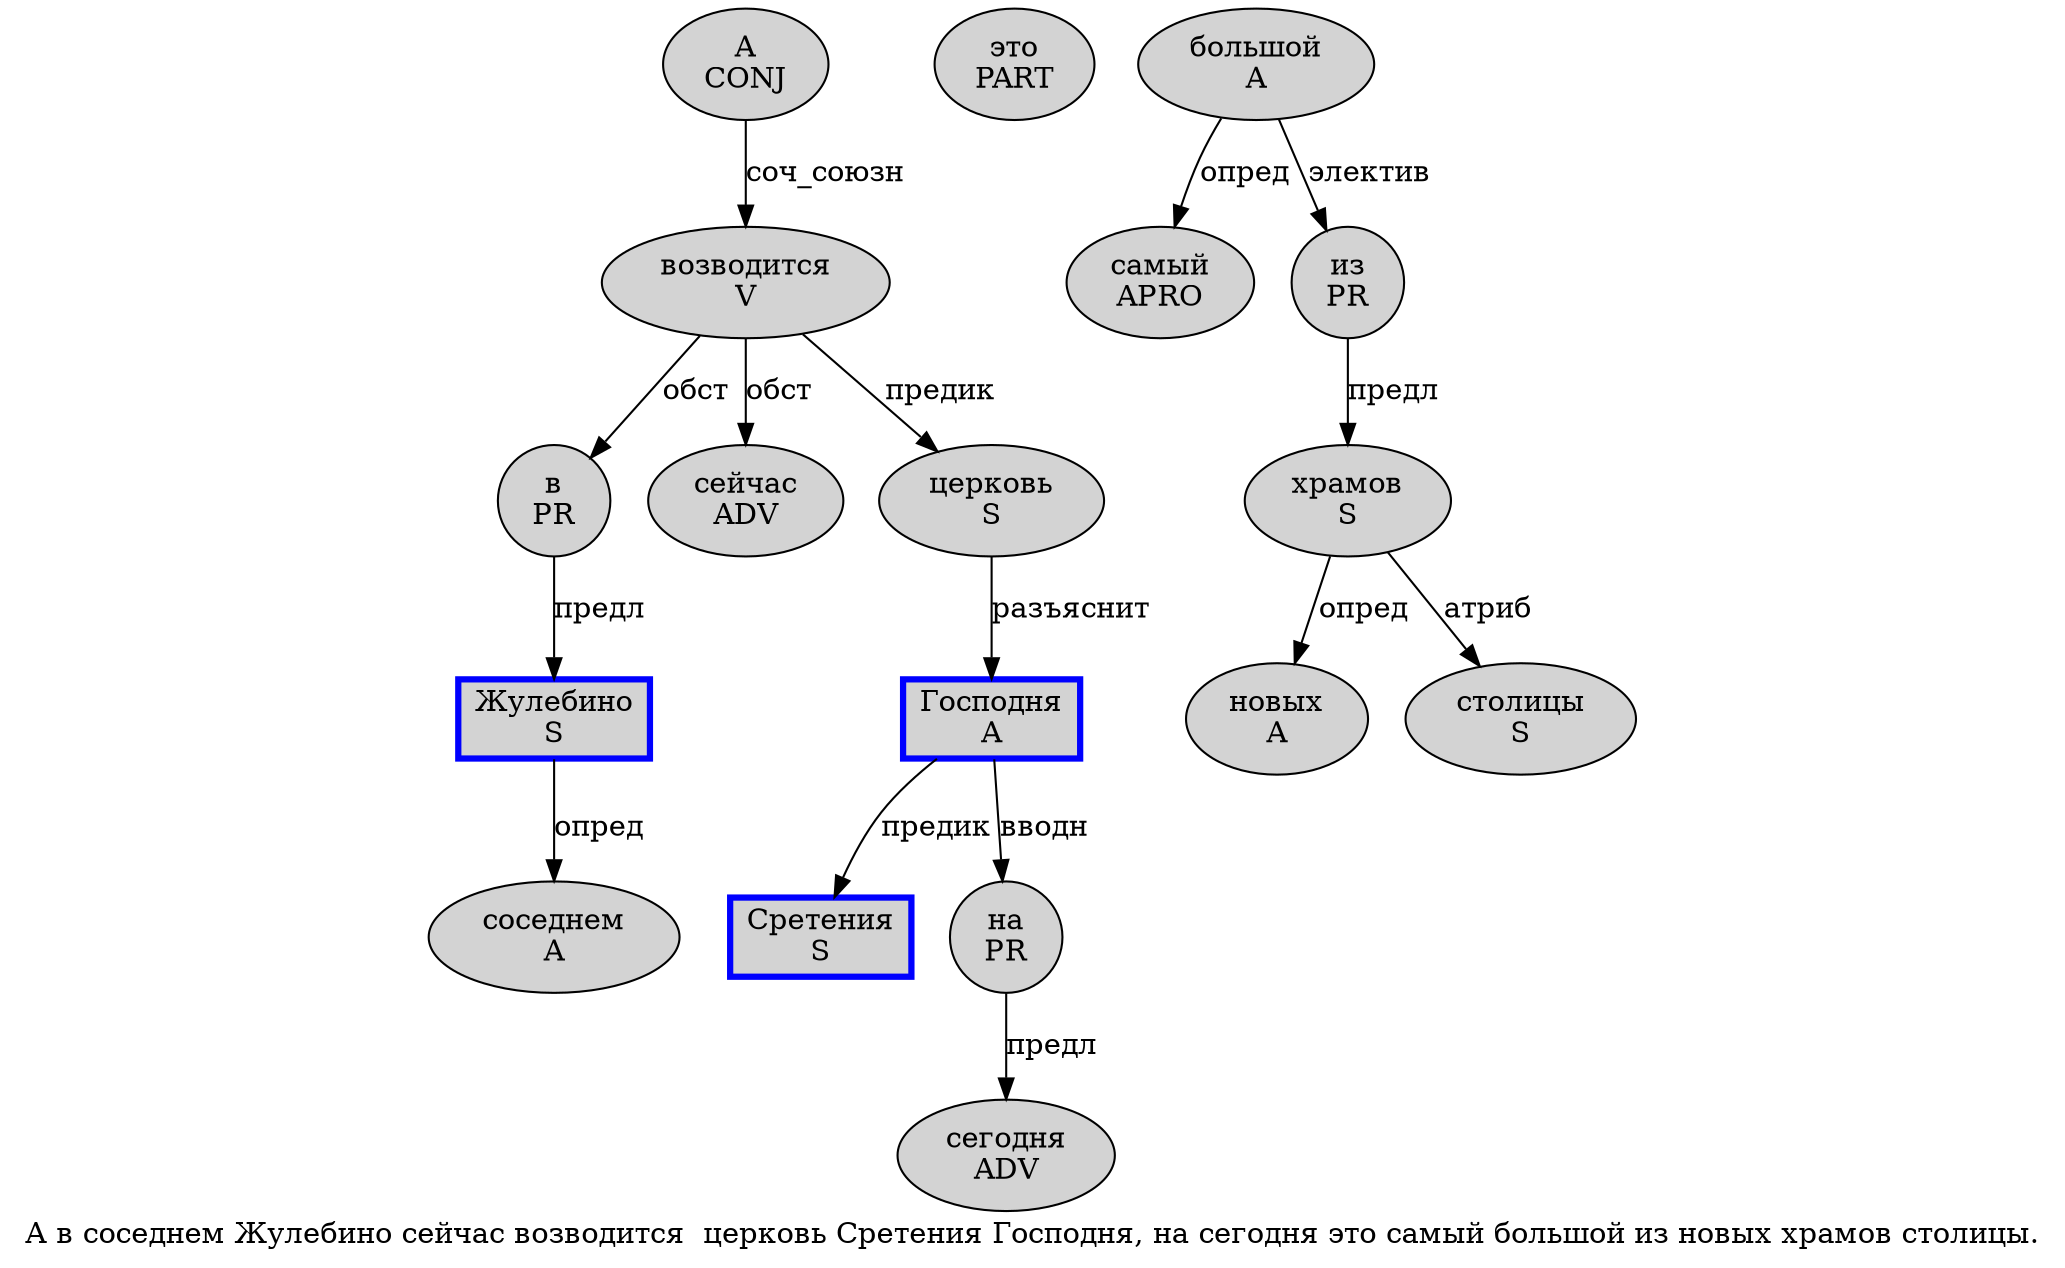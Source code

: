digraph SENTENCE_149 {
	graph [label="А в соседнем Жулебино сейчас возводится  церковь Сретения Господня, на сегодня это самый большой из новых храмов столицы."]
	node [style=filled]
		0 [label="А
CONJ" color="" fillcolor=lightgray penwidth=1 shape=ellipse]
		1 [label="в
PR" color="" fillcolor=lightgray penwidth=1 shape=ellipse]
		2 [label="соседнем
A" color="" fillcolor=lightgray penwidth=1 shape=ellipse]
		3 [label="Жулебино
S" color=blue fillcolor=lightgray penwidth=3 shape=box]
		4 [label="сейчас
ADV" color="" fillcolor=lightgray penwidth=1 shape=ellipse]
		5 [label="возводится
V" color="" fillcolor=lightgray penwidth=1 shape=ellipse]
		6 [label="церковь
S" color="" fillcolor=lightgray penwidth=1 shape=ellipse]
		7 [label="Сретения
S" color=blue fillcolor=lightgray penwidth=3 shape=box]
		8 [label="Господня
A" color=blue fillcolor=lightgray penwidth=3 shape=box]
		10 [label="на
PR" color="" fillcolor=lightgray penwidth=1 shape=ellipse]
		11 [label="сегодня
ADV" color="" fillcolor=lightgray penwidth=1 shape=ellipse]
		12 [label="это
PART" color="" fillcolor=lightgray penwidth=1 shape=ellipse]
		13 [label="самый
APRO" color="" fillcolor=lightgray penwidth=1 shape=ellipse]
		14 [label="большой
A" color="" fillcolor=lightgray penwidth=1 shape=ellipse]
		15 [label="из
PR" color="" fillcolor=lightgray penwidth=1 shape=ellipse]
		16 [label="новых
A" color="" fillcolor=lightgray penwidth=1 shape=ellipse]
		17 [label="храмов
S" color="" fillcolor=lightgray penwidth=1 shape=ellipse]
		18 [label="столицы
S" color="" fillcolor=lightgray penwidth=1 shape=ellipse]
			14 -> 13 [label="опред"]
			14 -> 15 [label="электив"]
			17 -> 16 [label="опред"]
			17 -> 18 [label="атриб"]
			3 -> 2 [label="опред"]
			5 -> 1 [label="обст"]
			5 -> 4 [label="обст"]
			5 -> 6 [label="предик"]
			8 -> 7 [label="предик"]
			8 -> 10 [label="вводн"]
			15 -> 17 [label="предл"]
			6 -> 8 [label="разъяснит"]
			0 -> 5 [label="соч_союзн"]
			10 -> 11 [label="предл"]
			1 -> 3 [label="предл"]
}